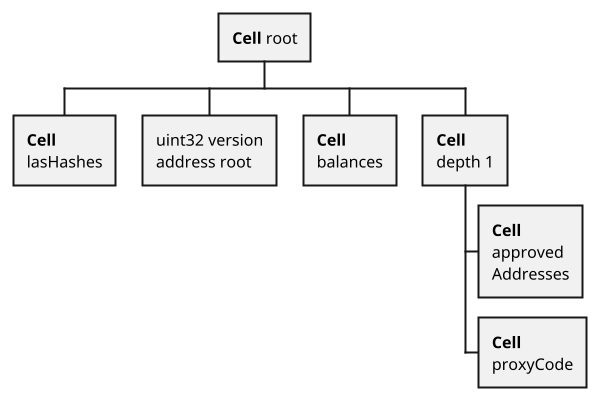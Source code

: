 @startwbs
skinparam shadowing false
scale 600 width

* **Cell** root
**:**Cell**
lasHashes;
**:uint32 version
address root;
**:**Cell**
balances;
**:**Cell**
depth 1;
***:**Cell**
approved
Addresses;
***:**Cell**
proxyCode;

@endwbs
